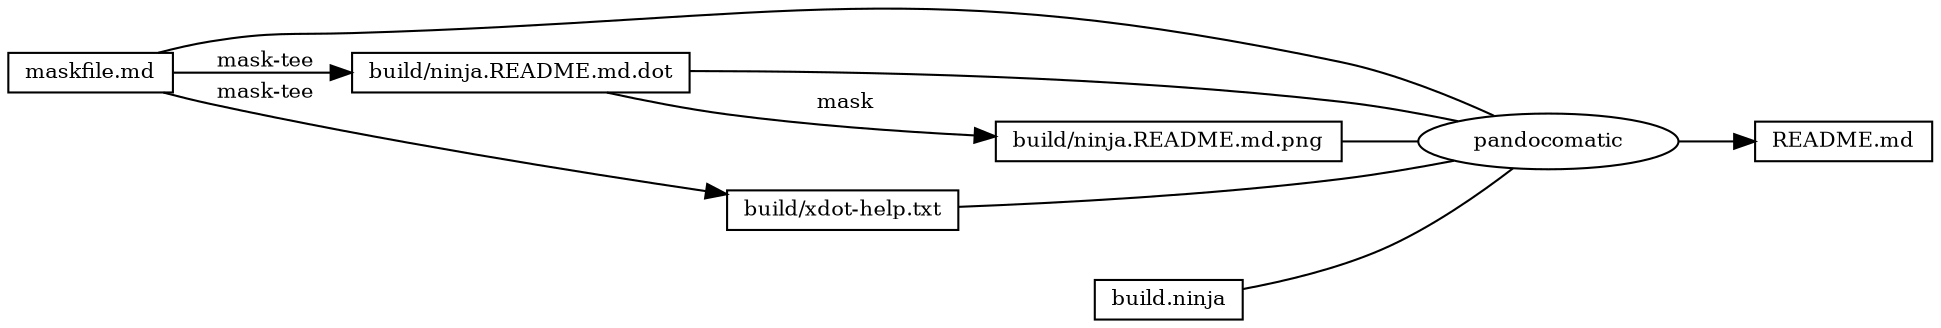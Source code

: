 digraph ninja {
rankdir="LR"
node [fontsize=10, shape=box, height=0.25]
edge [fontsize=10]
"0x7f867f4069c0" [label="README.md"]
"0x7f867f4067e0" [label="pandocomatic", shape=ellipse]
"0x7f867f4067e0" -> "0x7f867f4069c0"
"0x7f867f4062a0" -> "0x7f867f4067e0" [arrowhead=none]
"0x7f867f406a20" -> "0x7f867f4067e0" [arrowhead=none]
"0x7f867f4064a0" -> "0x7f867f4067e0" [arrowhead=none]
"0x7f867f4066f0" -> "0x7f867f4067e0" [arrowhead=none]
"0x7f867f4061f0" -> "0x7f867f4067e0" [arrowhead=none]
"0x7f867f4062a0" [label="maskfile.md"]
"0x7f867f406a20" [label="build.ninja"]
"0x7f867f4064a0" [label="build/ninja.README.md.dot"]
"0x7f867f4062a0" -> "0x7f867f4064a0" [label=" mask-tee"]
"0x7f867f4066f0" [label="build/ninja.README.md.png"]
"0x7f867f4064a0" -> "0x7f867f4066f0" [label=" mask"]
"0x7f867f4061f0" [label="build/xdot-help.txt"]
"0x7f867f4062a0" -> "0x7f867f4061f0" [label=" mask-tee"]
}

